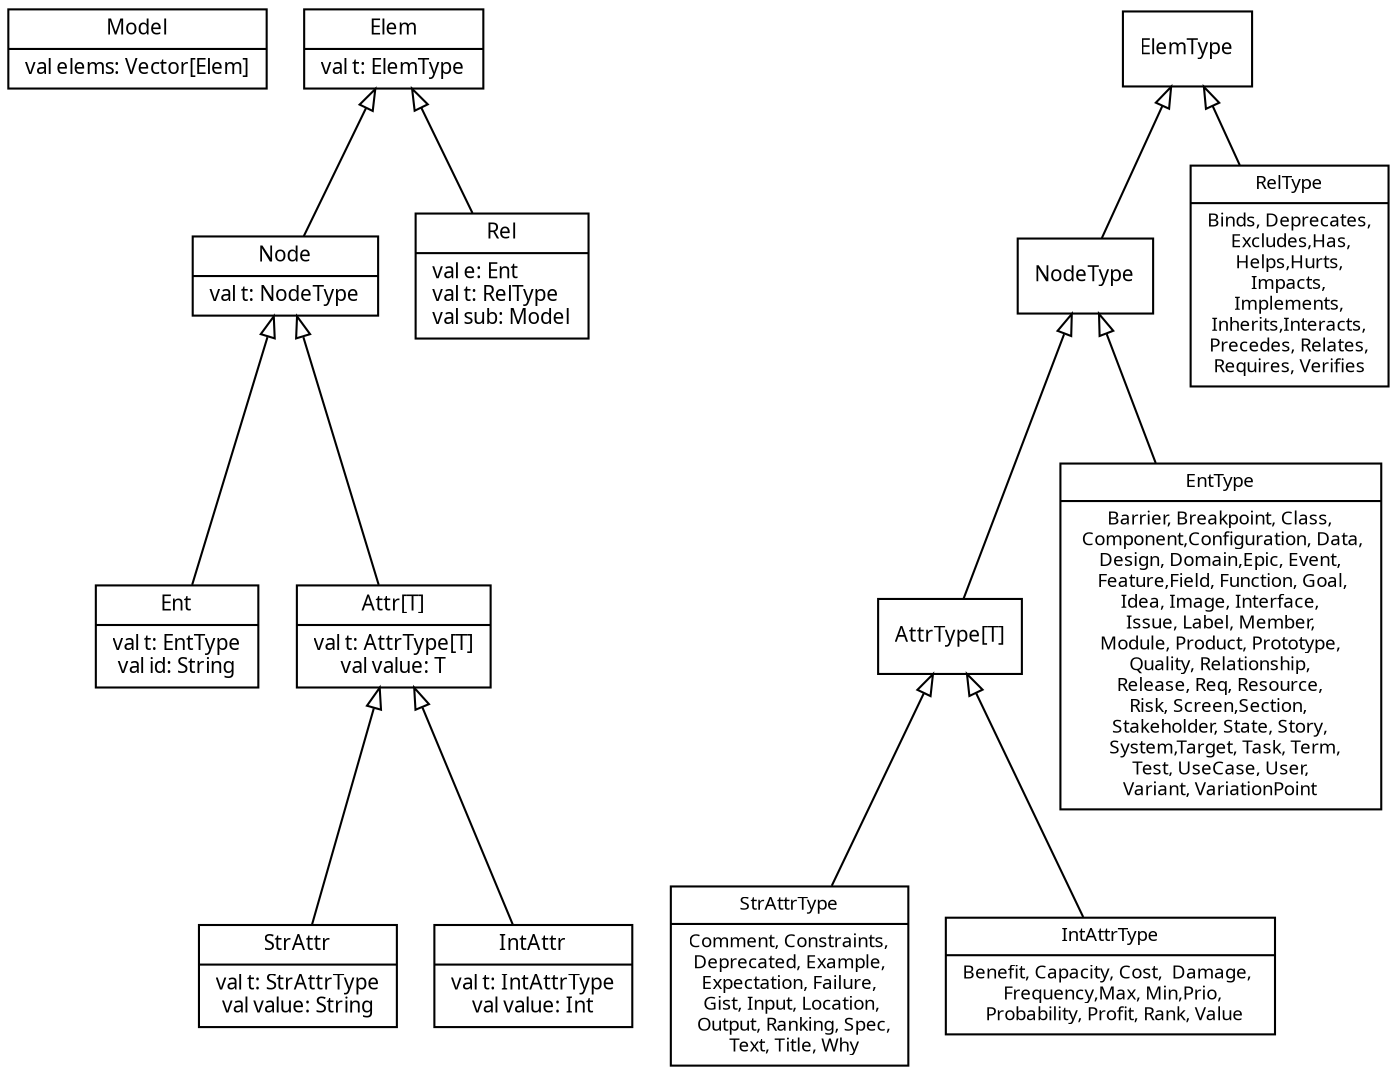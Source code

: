 digraph G { /* dot -T pdf -o metamodel.pdf metamodel.dot */
  fontname = "Sans"
  fontsize = 10
  rankdir = "BT"
  ordering = "out"
  nojustify = true

  node [
    fontname = "Sans"
    fontsize = 10
    shape = "record"
  ]

  edge [
    arrowhead = "empty"
  ]
 
  { rank = same;  Model; Elem; ElemType;}
  { rank = same; Node_; Rel; }
  { rank = same;  Ent; Attr;  AttrType; }

  Model [label = "{Model|val elems: Vector[Elem]}" constraint=false]
  Node_ [label = "{Node|val t: NodeType}"]
  Ent [label = "{Ent|val t: EntType\lval id: String}"]
  Rel [label = "{Rel|val e: Ent\lval t: RelType\lval sub: Model\l }"]
  Attr [label = "{Attr[T]|val t: AttrType[T]\lval value: T}"]
  StrAttr [label = "{StrAttr|val t: StrAttrType\lval value: String}"]
  IntAttr [label = "{IntAttr|val t: IntAttrType\lval value: Int}"]

  Elem [label = "{Elem|val t: ElemType}"]
  NodeType [label = "{NodeType}"]

  EntType[label = <{EntType|Barrier, Breakpoint, Class,<BR/> Component,Configuration, Data,<BR/>Design, Domain,Epic, Event,<BR/> Feature,Field, Function, Goal,<BR/>Idea, Image, Interface,<BR/>Issue, Label, Member,<BR/>Module, Product, Prototype,<BR/>Quality, Relationship,<BR/>Release, Req, Resource,<BR/>Risk, Screen,Section, <BR/> Stakeholder, State, Story, <BR/>  System,Target, Task, Term,<BR/>Test, UseCase, User,<BR/>Variant, VariationPoint}> fontsize = 9]

  AttrType [label = "{AttrType[T]}"]

  StrAttrType [fontsize = 9 label = <{StrAttrType|Comment, Constraints,<BR/> Deprecated, Example, <BR/> Expectation, Failure, <BR/>  Gist, Input, Location, <BR/>  Output, Ranking, Spec,<BR/>  Text, Title, Why}>]

  IntAttrType [fontsize = 9 label = <{IntAttrType|Benefit, Capacity, Cost,  Damage, <BR/>  Frequency,Max, Min,Prio, <BR/>  Probability, Profit, Rank, Value}>]

  RelType[label = <{RelType|Binds, Deprecates,<BR/> Excludes,Has,<BR/>Helps,Hurts,<BR/>Impacts,<BR/>Implements,<BR/>Inherits,Interacts,<BR/>Precedes, Relates,<BR/>Requires, Verifies}> fontsize = 9]

  Node_ -> Elem
  Rel -> Elem
  Ent -> Node_
  Attr -> Node_
  StrAttr -> Attr
  IntAttr -> Attr

  
  AttrType -> NodeType
  StrAttrType -> AttrType
  IntAttrType -> AttrType

  NodeType -> ElemType
  EntType -> NodeType
  RelType -> ElemType



/*  Goal -> EntType
  Feature -> EntType
  Function -> EntType
  Data -> EntType
  OtherEnts -> EntType
  OtherEnts [ label = "..."; shape = "none"]

  has -> RelType
*/
}